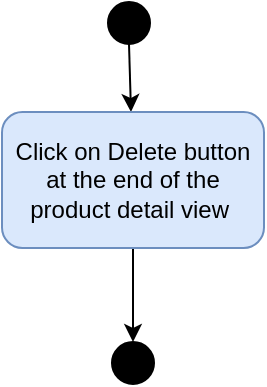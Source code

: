 <mxfile version="14.4.8" type="github">
  <diagram id="I_bxOO7pVp5zLIYf2Air" name="Page-1">
    <mxGraphModel dx="-454" dy="677" grid="1" gridSize="10" guides="1" tooltips="1" connect="1" arrows="1" fold="1" page="1" pageScale="1" pageWidth="827" pageHeight="1169" math="0" shadow="0">
      <root>
        <mxCell id="0" />
        <mxCell id="1" parent="0" />
        <mxCell id="tUtDXJfyQH_T5UlmOroj-1" value="" style="ellipse;whiteSpace=wrap;html=1;aspect=fixed;fillColor=#000000;" vertex="1" parent="1">
          <mxGeometry x="1356" y="80" width="21" height="21" as="geometry" />
        </mxCell>
        <mxCell id="tUtDXJfyQH_T5UlmOroj-2" value="" style="endArrow=classic;html=1;exitX=0.5;exitY=1;exitDx=0;exitDy=0;" edge="1" parent="1" source="tUtDXJfyQH_T5UlmOroj-1" target="tUtDXJfyQH_T5UlmOroj-4">
          <mxGeometry width="50" height="50" relative="1" as="geometry">
            <mxPoint x="1079" y="286" as="sourcePoint" />
            <mxPoint x="1367" y="187" as="targetPoint" />
          </mxGeometry>
        </mxCell>
        <mxCell id="tUtDXJfyQH_T5UlmOroj-3" style="edgeStyle=orthogonalEdgeStyle;rounded=0;orthogonalLoop=1;jettySize=auto;html=1;entryX=0.5;entryY=0;entryDx=0;entryDy=0;" edge="1" parent="1" source="tUtDXJfyQH_T5UlmOroj-4" target="tUtDXJfyQH_T5UlmOroj-5">
          <mxGeometry relative="1" as="geometry" />
        </mxCell>
        <mxCell id="tUtDXJfyQH_T5UlmOroj-4" value="Click on Delete button at the end of the product detail view&amp;nbsp;" style="rounded=1;whiteSpace=wrap;html=1;fillColor=#dae8fc;strokeColor=#6c8ebf;" vertex="1" parent="1">
          <mxGeometry x="1303" y="135" width="131" height="68" as="geometry" />
        </mxCell>
        <mxCell id="tUtDXJfyQH_T5UlmOroj-5" value="" style="ellipse;whiteSpace=wrap;html=1;aspect=fixed;fillColor=#000000;" vertex="1" parent="1">
          <mxGeometry x="1358" y="250" width="21" height="21" as="geometry" />
        </mxCell>
      </root>
    </mxGraphModel>
  </diagram>
</mxfile>
